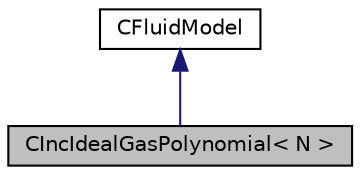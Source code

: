 digraph "CIncIdealGasPolynomial&lt; N &gt;"
{
 // LATEX_PDF_SIZE
  edge [fontname="Helvetica",fontsize="10",labelfontname="Helvetica",labelfontsize="10"];
  node [fontname="Helvetica",fontsize="10",shape=record];
  Node1 [label="CIncIdealGasPolynomial\< N \>",height=0.2,width=0.4,color="black", fillcolor="grey75", style="filled", fontcolor="black",tooltip="Child class for defining a custom incompressible ideal gas model."];
  Node2 -> Node1 [dir="back",color="midnightblue",fontsize="10",style="solid",fontname="Helvetica"];
  Node2 [label="CFluidModel",height=0.2,width=0.4,color="black", fillcolor="white", style="filled",URL="$classCFluidModel.html",tooltip="Main class for defining the Thermo-Physical Model."];
}
